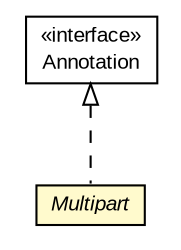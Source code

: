 #!/usr/local/bin/dot
#
# Class diagram 
# Generated by UMLGraph version R5_6-24-gf6e263 (http://www.umlgraph.org/)
#

digraph G {
	edge [fontname="arial",fontsize=10,labelfontname="arial",labelfontsize=10];
	node [fontname="arial",fontsize=10,shape=plaintext];
	nodesep=0.25;
	ranksep=0.5;
	// org.gservlet.annotation.Multipart
	c1342 [label=<<table title="org.gservlet.annotation.Multipart" border="0" cellborder="1" cellspacing="0" cellpadding="2" port="p" bgcolor="lemonChiffon" href="./Multipart.html">
		<tr><td><table border="0" cellspacing="0" cellpadding="1">
<tr><td align="center" balign="center"><font face="arial italic"> Multipart </font></td></tr>
		</table></td></tr>
		</table>>, URL="./Multipart.html", fontname="arial", fontcolor="black", fontsize=10.0];
	//org.gservlet.annotation.Multipart implements java.lang.annotation.Annotation
	c1347:p -> c1342:p [dir=back,arrowtail=empty,style=dashed];
	// java.lang.annotation.Annotation
	c1347 [label=<<table title="java.lang.annotation.Annotation" border="0" cellborder="1" cellspacing="0" cellpadding="2" port="p" href="https://docs.oracle.com/javase/7/docs/api/java/lang/annotation/Annotation.html">
		<tr><td><table border="0" cellspacing="0" cellpadding="1">
<tr><td align="center" balign="center"> &#171;interface&#187; </td></tr>
<tr><td align="center" balign="center"> Annotation </td></tr>
		</table></td></tr>
		</table>>, URL="https://docs.oracle.com/javase/7/docs/api/java/lang/annotation/Annotation.html", fontname="arial", fontcolor="black", fontsize=10.0];
}

